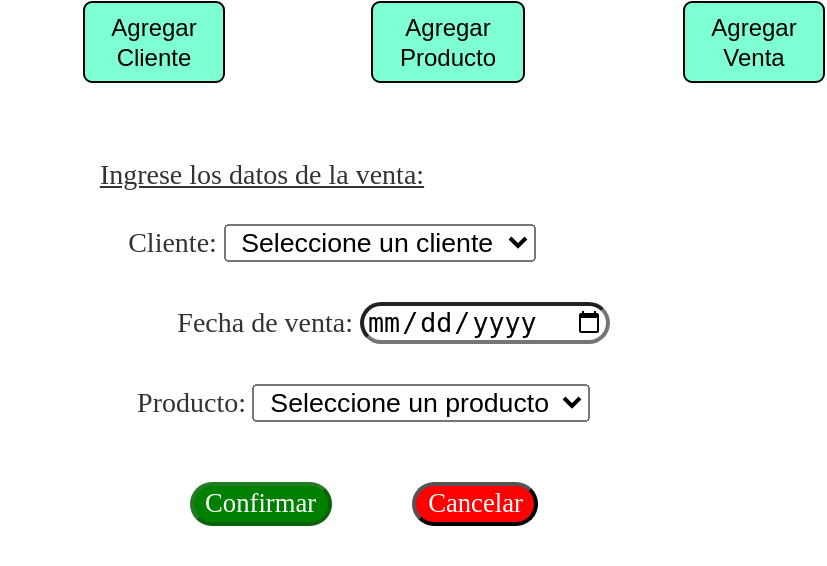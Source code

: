 <mxfile version="14.6.13" type="device"><diagram id="P2o3AniJwkRzCs-7dxzj" name="Página-1"><mxGraphModel dx="867" dy="407" grid="1" gridSize="10" guides="1" tooltips="1" connect="1" arrows="1" fold="1" page="1" pageScale="1" pageWidth="827" pageHeight="1169" math="0" shadow="0"><root><mxCell id="0"/><mxCell id="1" parent="0"/><mxCell id="jzcwGLBLZ7AfJzUQKoKL-1" value="Agregar&lt;br&gt;Producto" style="rounded=1;arcSize=10;whiteSpace=wrap;html=1;align=center;fillColor=#7fffd4;" vertex="1" parent="1"><mxGeometry x="364" y="100" width="76" height="40" as="geometry"/></mxCell><mxCell id="jzcwGLBLZ7AfJzUQKoKL-2" value="Agregar&lt;br&gt;Venta" style="rounded=1;arcSize=10;whiteSpace=wrap;html=1;align=center;fillColor=#7fffd4;" vertex="1" parent="1"><mxGeometry x="520" y="100" width="70" height="40" as="geometry"/></mxCell><mxCell id="jzcwGLBLZ7AfJzUQKoKL-3" value="Agregar&lt;br&gt;Cliente" style="rounded=1;arcSize=10;whiteSpace=wrap;html=1;align=center;fillColor=#7fffd4;" vertex="1" parent="1"><mxGeometry x="220" y="100" width="70" height="40" as="geometry"/></mxCell><mxCell id="jzcwGLBLZ7AfJzUQKoKL-4" value="&lt;br&gt;&lt;u style=&quot;font-family: &amp;#34;verdana&amp;#34; ; color: rgb(51 , 51 , 51) ; font-size: 14px&quot;&gt;Ingrese los datos de la venta:&lt;/u&gt;" style="text;html=1;strokeColor=none;fillColor=none;align=center;verticalAlign=middle;whiteSpace=wrap;rounded=0;" vertex="1" parent="1"><mxGeometry x="178" y="170" width="262" height="20" as="geometry"/></mxCell><mxCell id="jzcwGLBLZ7AfJzUQKoKL-5" value="&lt;label for=&quot;cliente&quot; class=&quot;red&quot; style=&quot;font-family: &amp;#34;verdana&amp;#34; ; color: rgb(51 , 51 , 51) ; font-size: 14px&quot;&gt;Cliente:&amp;nbsp;&lt;/label&gt;&lt;select class=&quot;ng-dirty ng-valid ng-touched&quot;&gt;&lt;option value=&quot;Seleccione un cliente&quot;&gt;&amp;nbsp;Seleccione un cliente&amp;nbsp;&lt;/option&gt;&lt;option value=&quot;51731600&quot;&gt;&amp;nbsp;51731600&amp;nbsp;&lt;/option&gt;&lt;/select&gt;" style="text;html=1;strokeColor=none;fillColor=none;align=center;verticalAlign=middle;whiteSpace=wrap;rounded=0;" vertex="1" parent="1"><mxGeometry x="324" y="210" width="40" height="20" as="geometry"/></mxCell><mxCell id="jzcwGLBLZ7AfJzUQKoKL-6" value="&lt;label for=&quot;fecha&quot; style=&quot;font-family: &amp;#34;verdana&amp;#34; ; color: rgb(51 , 51 , 51) ; font-size: 14px&quot;&gt;Fecha de venta:&amp;nbsp;&lt;/label&gt;&lt;input type=&quot;date&quot; class=&quot;ng-untouched ng-pristine ng-invalid&quot; style=&quot;border-radius: 30px&quot;&gt;" style="text;html=1;strokeColor=none;fillColor=none;align=center;verticalAlign=middle;whiteSpace=wrap;rounded=0;" vertex="1" parent="1"><mxGeometry x="220" y="250" width="310" height="20" as="geometry"/></mxCell><mxCell id="jzcwGLBLZ7AfJzUQKoKL-7" value="&lt;label for=&quot;producto&quot; style=&quot;font-family: &amp;#34;verdana&amp;#34; ; color: rgb(51 , 51 , 51) ; font-size: 14px&quot;&gt;Producto:&amp;nbsp;&lt;/label&gt;&lt;select class=&quot;ng-dirty ng-valid ng-touched&quot;&gt;&lt;option value=&quot;Seleccione un producto&quot;&gt;&amp;nbsp;Seleccione un producto&amp;nbsp;&lt;/option&gt;&lt;option value=&quot;dgsnlk&quot;&gt;&amp;nbsp;dgsnlk&amp;nbsp;&lt;/option&gt;&lt;option value=&quot;F&quot;&gt;&amp;nbsp;F&amp;nbsp;&lt;/option&gt;&lt;option value=&quot;Queso&quot;&gt;&amp;nbsp;Queso&amp;nbsp;&lt;/option&gt;&lt;/select&gt;" style="text;html=1;strokeColor=none;fillColor=none;align=center;verticalAlign=middle;whiteSpace=wrap;rounded=0;" vertex="1" parent="1"><mxGeometry x="340" y="290" width="40" height="20" as="geometry"/></mxCell><mxCell id="jzcwGLBLZ7AfJzUQKoKL-8" value="&lt;button type=&quot;submit&quot; class=&quot;aceptar&quot; disabled=&quot;&quot; style=&quot;margin: 20px ; border-radius: 30px ; font-family: &amp;#34;verdana&amp;#34; ; background-color: green ; color: white&quot;&gt;Confirmar&lt;/button&gt;&lt;button type=&quot;reset&quot; class=&quot;cancelar&quot; style=&quot;margin: 20px ; border-radius: 30px ; font-family: &amp;#34;verdana&amp;#34; ; background-color: red ; color: white&quot;&gt;Cancelar&lt;/button&gt;" style="text;html=1;strokeColor=none;fillColor=none;align=center;verticalAlign=middle;whiteSpace=wrap;rounded=0;" vertex="1" parent="1"><mxGeometry x="228" y="340" width="264" height="20" as="geometry"/></mxCell></root></mxGraphModel></diagram></mxfile>
